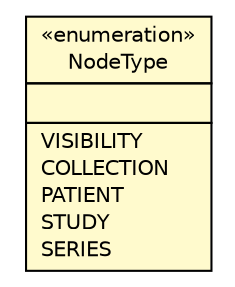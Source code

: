 #!/usr/local/bin/dot
#
# Class diagram 
# Generated by UmlGraph version 4.8 (http://www.spinellis.gr/sw/umlgraph)
#

digraph G {
	edge [fontname="Helvetica",fontsize=10,labelfontname="Helvetica",labelfontsize=10];
	node [fontname="Helvetica",fontsize=10,shape=plaintext];
	// gov.nih.nci.ncia.qatool.NodeType
	c42082 [label=<<table border="0" cellborder="1" cellspacing="0" cellpadding="2" port="p" bgcolor="lemonChiffon" href="./NodeType.html">
		<tr><td><table border="0" cellspacing="0" cellpadding="1">
			<tr><td> &laquo;enumeration&raquo; </td></tr>
			<tr><td> NodeType </td></tr>
		</table></td></tr>
		<tr><td><table border="0" cellspacing="0" cellpadding="1">
			<tr><td align="left">  </td></tr>
		</table></td></tr>
		<tr><td><table border="0" cellspacing="0" cellpadding="1">
			<tr><td align="left"> VISIBILITY </td></tr>
			<tr><td align="left"> COLLECTION </td></tr>
			<tr><td align="left"> PATIENT </td></tr>
			<tr><td align="left"> STUDY </td></tr>
			<tr><td align="left"> SERIES </td></tr>
		</table></td></tr>
		</table>>, fontname="Helvetica", fontcolor="black", fontsize=10.0];
}

